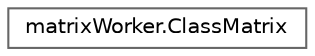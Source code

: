 digraph "Graphical Class Hierarchy"
{
 // LATEX_PDF_SIZE
  bgcolor="transparent";
  edge [fontname=Helvetica,fontsize=10,labelfontname=Helvetica,labelfontsize=10];
  node [fontname=Helvetica,fontsize=10,shape=box,height=0.2,width=0.4];
  rankdir="LR";
  Node0 [id="Node000000",label="matrixWorker.ClassMatrix",height=0.2,width=0.4,color="grey40", fillcolor="white", style="filled",URL="$classmatrix_worker_1_1_class_matrix.html",tooltip=" "];
}
